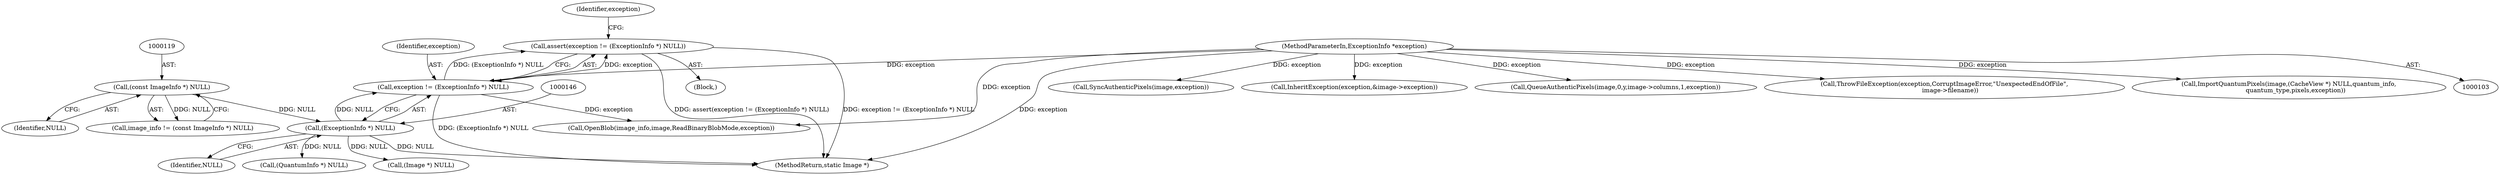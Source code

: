 digraph "0_ImageMagick_7b8c1df65b25d6671f113e2306982eded44ce3b4@API" {
"1000142" [label="(Call,assert(exception != (ExceptionInfo *) NULL))"];
"1000143" [label="(Call,exception != (ExceptionInfo *) NULL)"];
"1000105" [label="(MethodParameterIn,ExceptionInfo *exception)"];
"1000145" [label="(Call,(ExceptionInfo *) NULL)"];
"1000118" [label="(Call,(const ImageInfo *) NULL)"];
"1000175" [label="(Call,(Image *) NULL)"];
"1000142" [label="(Call,assert(exception != (ExceptionInfo *) NULL))"];
"1000105" [label="(MethodParameterIn,ExceptionInfo *exception)"];
"1000387" [label="(Call,SyncAuthenticPixels(image,exception))"];
"1000265" [label="(Call,InheritException(exception,&image->exception))"];
"1000118" [label="(Call,(const ImageInfo *) NULL)"];
"1000151" [label="(Identifier,exception)"];
"1000317" [label="(Call,QueueAuthenticPixels(image,0,y,image->columns,1,exception))"];
"1000147" [label="(Identifier,NULL)"];
"1000160" [label="(Call,OpenBlob(image_info,image,ReadBinaryBlobMode,exception))"];
"1000106" [label="(Block,)"];
"1000145" [label="(Call,(ExceptionInfo *) NULL)"];
"1000116" [label="(Call,image_info != (const ImageInfo *) NULL)"];
"1000120" [label="(Identifier,NULL)"];
"1000420" [label="(Call,ThrowFileException(exception,CorruptImageError,\"UnexpectedEndOfFile\",\n      image->filename))"];
"1000360" [label="(Call,ImportQuantumPixels(image,(CacheView *) NULL,quantum_info,\n       quantum_type,pixels,exception))"];
"1000288" [label="(Call,(QuantumInfo *) NULL)"];
"1000143" [label="(Call,exception != (ExceptionInfo *) NULL)"];
"1000434" [label="(MethodReturn,static Image *)"];
"1000144" [label="(Identifier,exception)"];
"1000142" -> "1000106"  [label="AST: "];
"1000142" -> "1000143"  [label="CFG: "];
"1000143" -> "1000142"  [label="AST: "];
"1000151" -> "1000142"  [label="CFG: "];
"1000142" -> "1000434"  [label="DDG: assert(exception != (ExceptionInfo *) NULL)"];
"1000142" -> "1000434"  [label="DDG: exception != (ExceptionInfo *) NULL"];
"1000143" -> "1000142"  [label="DDG: exception"];
"1000143" -> "1000142"  [label="DDG: (ExceptionInfo *) NULL"];
"1000143" -> "1000145"  [label="CFG: "];
"1000144" -> "1000143"  [label="AST: "];
"1000145" -> "1000143"  [label="AST: "];
"1000143" -> "1000434"  [label="DDG: (ExceptionInfo *) NULL"];
"1000105" -> "1000143"  [label="DDG: exception"];
"1000145" -> "1000143"  [label="DDG: NULL"];
"1000143" -> "1000160"  [label="DDG: exception"];
"1000105" -> "1000103"  [label="AST: "];
"1000105" -> "1000434"  [label="DDG: exception"];
"1000105" -> "1000160"  [label="DDG: exception"];
"1000105" -> "1000265"  [label="DDG: exception"];
"1000105" -> "1000317"  [label="DDG: exception"];
"1000105" -> "1000360"  [label="DDG: exception"];
"1000105" -> "1000387"  [label="DDG: exception"];
"1000105" -> "1000420"  [label="DDG: exception"];
"1000145" -> "1000147"  [label="CFG: "];
"1000146" -> "1000145"  [label="AST: "];
"1000147" -> "1000145"  [label="AST: "];
"1000145" -> "1000434"  [label="DDG: NULL"];
"1000118" -> "1000145"  [label="DDG: NULL"];
"1000145" -> "1000175"  [label="DDG: NULL"];
"1000145" -> "1000288"  [label="DDG: NULL"];
"1000118" -> "1000116"  [label="AST: "];
"1000118" -> "1000120"  [label="CFG: "];
"1000119" -> "1000118"  [label="AST: "];
"1000120" -> "1000118"  [label="AST: "];
"1000116" -> "1000118"  [label="CFG: "];
"1000118" -> "1000116"  [label="DDG: NULL"];
}
